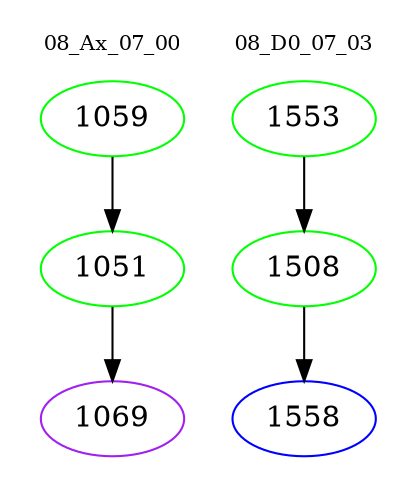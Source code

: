 digraph{
subgraph cluster_0 {
color = white
label = "08_Ax_07_00";
fontsize=10;
T0_1059 [label="1059", color="green"]
T0_1059 -> T0_1051 [color="black"]
T0_1051 [label="1051", color="green"]
T0_1051 -> T0_1069 [color="black"]
T0_1069 [label="1069", color="purple"]
}
subgraph cluster_1 {
color = white
label = "08_D0_07_03";
fontsize=10;
T1_1553 [label="1553", color="green"]
T1_1553 -> T1_1508 [color="black"]
T1_1508 [label="1508", color="green"]
T1_1508 -> T1_1558 [color="black"]
T1_1558 [label="1558", color="blue"]
}
}
